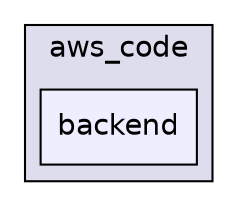 digraph "aws_code/backend" {
  compound=true
  node [ fontsize="14", fontname="Helvetica"];
  edge [ labelfontsize="14", labelfontname="Helvetica"];
  subgraph clusterdir_ea9d3e6ad906661fafaad79121dae9fb {
    graph [ bgcolor="#ddddee", pencolor="black", label="aws_code" fontname="Helvetica", fontsize="14", URL="dir_ea9d3e6ad906661fafaad79121dae9fb.html"]
  dir_002249aee3952ca6e1a5c20702d091b1 [shape=box, label="backend", style="filled", fillcolor="#eeeeff", pencolor="black", URL="dir_002249aee3952ca6e1a5c20702d091b1.html"];
  }
}
